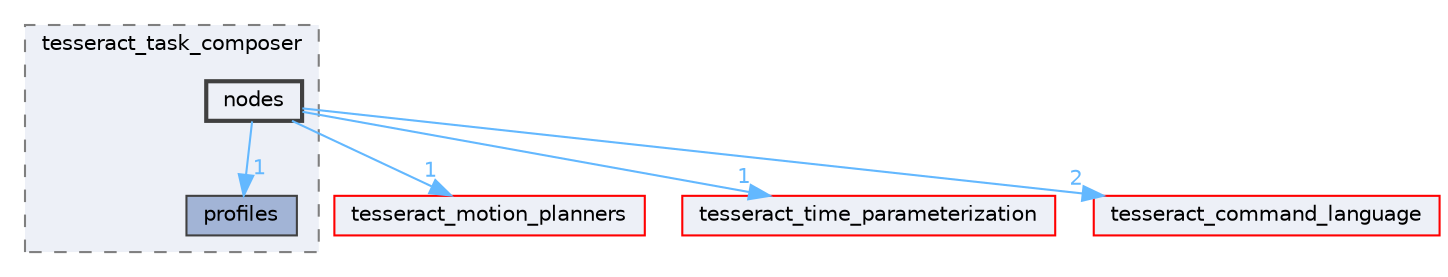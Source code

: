 digraph "tesseract_task_composer/include/tesseract_task_composer/nodes"
{
 // LATEX_PDF_SIZE
  bgcolor="transparent";
  edge [fontname=Helvetica,fontsize=10,labelfontname=Helvetica,labelfontsize=10];
  node [fontname=Helvetica,fontsize=10,shape=box,height=0.2,width=0.4];
  compound=true
  subgraph clusterdir_4927a0639cb245fcbe150a021109d9bb {
    graph [ bgcolor="#edf0f7", pencolor="grey50", label="tesseract_task_composer", fontname=Helvetica,fontsize=10 style="filled,dashed", URL="dir_4927a0639cb245fcbe150a021109d9bb.html",tooltip=""]
  dir_3bbdff11a91f0745bcab499a76352edd [label="profiles", fillcolor="#a2b4d6", color="grey25", style="filled", URL="dir_3bbdff11a91f0745bcab499a76352edd.html",tooltip=""];
  dir_349f6d9649bb2c2a244372ec5f3e49ce [label="nodes", fillcolor="#edf0f7", color="grey25", style="filled,bold", URL="dir_349f6d9649bb2c2a244372ec5f3e49ce.html",tooltip=""];
  }
  dir_ae3a79ad3cbc8e5dda6288dc4d617504 [label="tesseract_motion_planners", fillcolor="#edf0f7", color="red", style="filled", URL="dir_ae3a79ad3cbc8e5dda6288dc4d617504.html",tooltip=""];
  dir_d95fa72e1f80b7ab426a2222fe7ccfd9 [label="tesseract_time_parameterization", fillcolor="#edf0f7", color="red", style="filled", URL="dir_d95fa72e1f80b7ab426a2222fe7ccfd9.html",tooltip=""];
  dir_fa47c2fa9b13a12fc195f1b83854b816 [label="tesseract_command_language", fillcolor="#edf0f7", color="red", style="filled", URL="dir_fa47c2fa9b13a12fc195f1b83854b816.html",tooltip=""];
  dir_349f6d9649bb2c2a244372ec5f3e49ce->dir_3bbdff11a91f0745bcab499a76352edd [headlabel="1", labeldistance=1.5 headhref="dir_000024_000041.html" color="steelblue1" fontcolor="steelblue1"];
  dir_349f6d9649bb2c2a244372ec5f3e49ce->dir_ae3a79ad3cbc8e5dda6288dc4d617504 [headlabel="1", labeldistance=1.5 headhref="dir_000024_000064.html" color="steelblue1" fontcolor="steelblue1"];
  dir_349f6d9649bb2c2a244372ec5f3e49ce->dir_d95fa72e1f80b7ab426a2222fe7ccfd9 [headlabel="1", labeldistance=1.5 headhref="dir_000024_000072.html" color="steelblue1" fontcolor="steelblue1"];
  dir_349f6d9649bb2c2a244372ec5f3e49ce->dir_fa47c2fa9b13a12fc195f1b83854b816 [headlabel="2", labeldistance=1.5 headhref="dir_000024_000060.html" color="steelblue1" fontcolor="steelblue1"];
}

